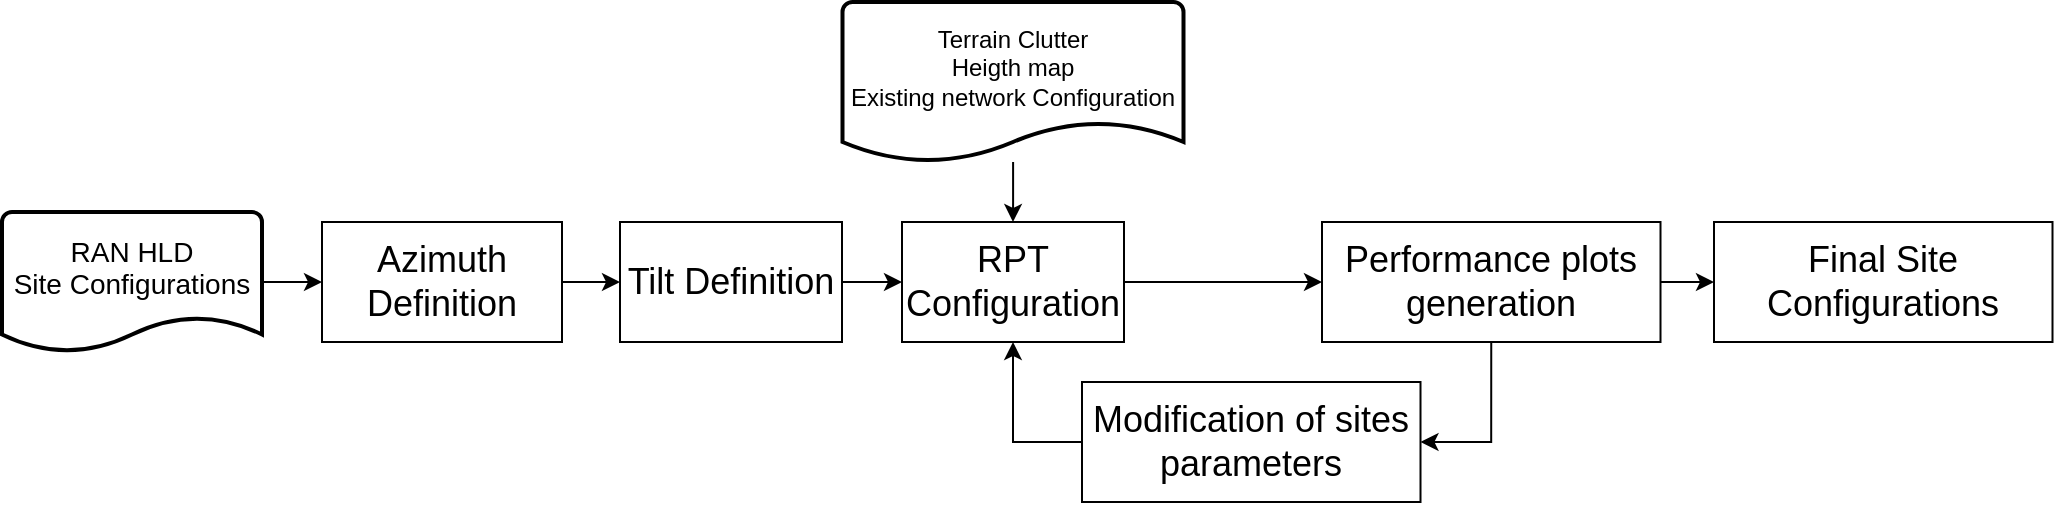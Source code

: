 <mxfile version="13.3.5" type="device"><diagram id="6a731a19-8d31-9384-78a2-239565b7b9f0" name="Page-1"><mxGraphModel dx="3440" dy="582" grid="1" gridSize="10" guides="1" tooltips="1" connect="1" arrows="1" fold="1" page="1" pageScale="1" pageWidth="1169" pageHeight="827" background="#ffffff" math="0" shadow="0"><root><mxCell id="0"/><mxCell id="1" parent="0"/><mxCell id="kXJmj7hQBRqm0aVLOTG0-6" value="&lt;span style=&quot;font-size: 18px&quot;&gt;Azimuth Definition&lt;/span&gt;" style="rounded=0;whiteSpace=wrap;html=1;" parent="1" vertex="1"><mxGeometry x="-1280" y="350" width="120" height="60" as="geometry"/></mxCell><mxCell id="YKnWrSQ1kIjIlWizaRJ4-4" value="" style="edgeStyle=orthogonalEdgeStyle;rounded=0;orthogonalLoop=1;jettySize=auto;html=1;" edge="1" parent="1" source="ZNWquPVLhwxvaDY_Ws9X-1" target="YKnWrSQ1kIjIlWizaRJ4-3"><mxGeometry relative="1" as="geometry"/></mxCell><mxCell id="ZNWquPVLhwxvaDY_Ws9X-1" value="&lt;font style=&quot;font-size: 18px&quot;&gt;Tilt Definition&lt;/font&gt;" style="rounded=0;whiteSpace=wrap;html=1;" parent="1" vertex="1"><mxGeometry x="-1131" y="350" width="111" height="60" as="geometry"/></mxCell><mxCell id="YKnWrSQ1kIjIlWizaRJ4-6" value="" style="edgeStyle=orthogonalEdgeStyle;rounded=0;orthogonalLoop=1;jettySize=auto;html=1;exitX=1;exitY=0.5;exitDx=0;exitDy=0;" edge="1" parent="1" source="YKnWrSQ1kIjIlWizaRJ4-3" target="YKnWrSQ1kIjIlWizaRJ4-5"><mxGeometry relative="1" as="geometry"><mxPoint x="-862" y="380" as="sourcePoint"/></mxGeometry></mxCell><mxCell id="YKnWrSQ1kIjIlWizaRJ4-3" value="&lt;font style=&quot;font-size: 18px&quot;&gt;RPT Configuration&lt;/font&gt;" style="rounded=0;whiteSpace=wrap;html=1;" vertex="1" parent="1"><mxGeometry x="-990" y="350" width="111" height="60" as="geometry"/></mxCell><mxCell id="YKnWrSQ1kIjIlWizaRJ4-10" style="edgeStyle=orthogonalEdgeStyle;rounded=0;orthogonalLoop=1;jettySize=auto;html=1;exitX=0.5;exitY=1;exitDx=0;exitDy=0;entryX=1;entryY=0.5;entryDx=0;entryDy=0;" edge="1" parent="1" source="YKnWrSQ1kIjIlWizaRJ4-5" target="YKnWrSQ1kIjIlWizaRJ4-9"><mxGeometry relative="1" as="geometry"/></mxCell><mxCell id="YKnWrSQ1kIjIlWizaRJ4-14" value="" style="edgeStyle=orthogonalEdgeStyle;rounded=0;orthogonalLoop=1;jettySize=auto;html=1;" edge="1" parent="1" source="YKnWrSQ1kIjIlWizaRJ4-5" target="YKnWrSQ1kIjIlWizaRJ4-13"><mxGeometry relative="1" as="geometry"/></mxCell><mxCell id="YKnWrSQ1kIjIlWizaRJ4-5" value="&lt;font style=&quot;font-size: 18px&quot;&gt;Performance plots generation&lt;/font&gt;" style="rounded=0;whiteSpace=wrap;html=1;" vertex="1" parent="1"><mxGeometry x="-780" y="350" width="169.25" height="60" as="geometry"/></mxCell><mxCell id="YKnWrSQ1kIjIlWizaRJ4-13" value="&lt;font style=&quot;font-size: 18px&quot;&gt;Final Site Configurations&lt;/font&gt;" style="rounded=0;whiteSpace=wrap;html=1;" vertex="1" parent="1"><mxGeometry x="-584" y="350" width="169.25" height="60" as="geometry"/></mxCell><mxCell id="ZNWquPVLhwxvaDY_Ws9X-6" value="" style="edgeStyle=orthogonalEdgeStyle;rounded=0;orthogonalLoop=1;jettySize=auto;html=1;fillColor=#FFFF33;entryX=0;entryY=0.5;entryDx=0;entryDy=0;exitX=1;exitY=0.5;exitDx=0;exitDy=0;" parent="1" source="kXJmj7hQBRqm0aVLOTG0-6" target="ZNWquPVLhwxvaDY_Ws9X-1" edge="1"><mxGeometry relative="1" as="geometry"><mxPoint x="-1144" y="380" as="targetPoint"/><mxPoint x="-1159" y="380" as="sourcePoint"/></mxGeometry></mxCell><mxCell id="YKnWrSQ1kIjIlWizaRJ4-1" value="" style="edgeStyle=orthogonalEdgeStyle;rounded=0;orthogonalLoop=1;jettySize=auto;html=1;" edge="1" parent="1" source="5FWokmvcYOobY2RsmkWI-1" target="kXJmj7hQBRqm0aVLOTG0-6"><mxGeometry relative="1" as="geometry"/></mxCell><mxCell id="5FWokmvcYOobY2RsmkWI-1" value="&lt;font&gt;&lt;font&gt;&lt;font&gt;&lt;font style=&quot;font-size: 14px&quot;&gt;RAN HLD &lt;br&gt;Site Configurations&lt;br&gt;&lt;/font&gt;&lt;/font&gt;&lt;/font&gt;&lt;br&gt;&lt;/font&gt;" style="strokeWidth=2;html=1;shape=mxgraph.flowchart.document2;whiteSpace=wrap;size=0.25;" parent="1" vertex="1"><mxGeometry x="-1440" y="345" width="130" height="70" as="geometry"/></mxCell><mxCell id="YKnWrSQ1kIjIlWizaRJ4-8" value="" style="edgeStyle=orthogonalEdgeStyle;rounded=0;orthogonalLoop=1;jettySize=auto;html=1;" edge="1" parent="1" source="YKnWrSQ1kIjIlWizaRJ4-7" target="YKnWrSQ1kIjIlWizaRJ4-3"><mxGeometry relative="1" as="geometry"/></mxCell><mxCell id="YKnWrSQ1kIjIlWizaRJ4-7" value="&lt;font&gt;Terrain Clutter&lt;br&gt;Heigth map&lt;br&gt;Existing network Configuration&lt;br&gt;&lt;br&gt;&lt;/font&gt;" style="strokeWidth=2;html=1;shape=mxgraph.flowchart.document2;whiteSpace=wrap;size=0.25;" vertex="1" parent="1"><mxGeometry x="-1019.75" y="240" width="170.5" height="80" as="geometry"/></mxCell><mxCell id="YKnWrSQ1kIjIlWizaRJ4-11" style="edgeStyle=orthogonalEdgeStyle;rounded=0;orthogonalLoop=1;jettySize=auto;html=1;exitX=0;exitY=0.5;exitDx=0;exitDy=0;entryX=0.5;entryY=1;entryDx=0;entryDy=0;" edge="1" parent="1" source="YKnWrSQ1kIjIlWizaRJ4-9" target="YKnWrSQ1kIjIlWizaRJ4-3"><mxGeometry relative="1" as="geometry"/></mxCell><mxCell id="YKnWrSQ1kIjIlWizaRJ4-9" value="&lt;font style=&quot;font-size: 18px&quot;&gt;Modification of sites parameters&lt;/font&gt;" style="rounded=0;whiteSpace=wrap;html=1;" vertex="1" parent="1"><mxGeometry x="-900" y="430" width="169.25" height="60" as="geometry"/></mxCell></root></mxGraphModel></diagram></mxfile>